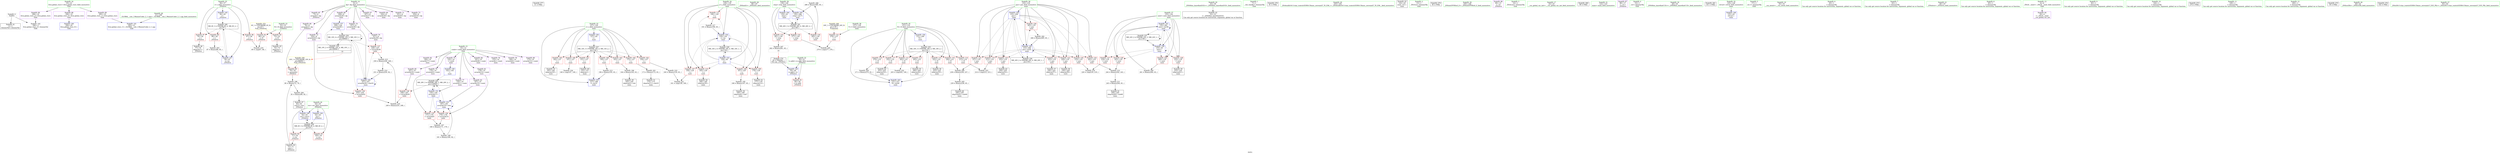 digraph "SVFG" {
	label="SVFG";

	Node0x55cf8a704110 [shape=record,color=grey,label="{NodeID: 0\nNullPtr}"];
	Node0x55cf8a704110 -> Node0x55cf8a721a20[style=solid];
	Node0x55cf8a704110 -> Node0x55cf8a728dc0[style=solid];
	Node0x55cf8a722100 [shape=record,color=red,label="{NodeID: 97\n76\<--56\n\<--i\n_Z5Solvei\n}"];
	Node0x55cf8a722100 -> Node0x55cf8a721e90[style=solid];
	Node0x55cf8a7178e0 [shape=record,color=green,label="{NodeID: 14\n8\<--9\ndp\<--dp_field_insensitive\nGlob }"];
	Node0x55cf8a7178e0 -> Node0x55cf8a723e20[style=solid];
	Node0x55cf8a7178e0 -> Node0x55cf8a723ef0[style=solid];
	Node0x55cf8a7178e0 -> Node0x55cf8a723fc0[style=solid];
	Node0x55cf8a7178e0 -> Node0x55cf8a724090[style=solid];
	Node0x55cf8a7178e0 -> Node0x55cf8a724160[style=solid];
	Node0x55cf8a7178e0 -> Node0x55cf8a724230[style=solid];
	Node0x55cf8a7178e0 -> Node0x55cf8a724300[style=solid];
	Node0x55cf8a7178e0 -> Node0x55cf8a7243d0[style=solid];
	Node0x55cf8a7178e0 -> Node0x55cf8a7244a0[style=solid];
	Node0x55cf8a7178e0 -> Node0x55cf8a724570[style=solid];
	Node0x55cf8a7498f0 [shape=record,color=black,label="{NodeID: 277\n31 = PHI()\n}"];
	Node0x55cf8a722c60 [shape=record,color=red,label="{NodeID: 111\n190\<--129\n\<--j\nmain\n}"];
	Node0x55cf8a722c60 -> Node0x55cf8a72ec60[style=solid];
	Node0x55cf8a720ed0 [shape=record,color=green,label="{NodeID: 28\n96\<--97\n_ZNSolsEi\<--_ZNSolsEi_field_insensitive\n}"];
	Node0x55cf8a72dee0 [shape=record,color=grey,label="{NodeID: 208\n286 = Binary(285, 65, )\n}"];
	Node0x55cf8a72dee0 -> Node0x55cf8a72a0a0[style=solid];
	Node0x55cf8a727f90 [shape=record,color=red,label="{NodeID: 125\n255\<--133\n\<--pos\nmain\n}"];
	Node0x55cf8a727f90 -> Node0x55cf8a723c80[style=solid];
	Node0x55cf8a721b20 [shape=record,color=black,label="{NodeID: 42\n32\<--33\n\<--_ZNSt8ios_base4InitD1Ev\nCan only get source location for instruction, argument, global var or function.}"];
	Node0x55cf8a72f3e0 [shape=record,color=grey,label="{NodeID: 222\n203 = cmp(202, 149, )\n}"];
	Node0x55cf8a728af0 [shape=record,color=red,label="{NodeID: 139\n248\<--247\n\<--arrayidx50\nmain\n}"];
	Node0x55cf8a728af0 -> Node0x55cf8a72eae0[style=solid];
	Node0x55cf8a7236d0 [shape=record,color=black,label="{NodeID: 56\n223\<--222\nidxprom35\<--\nmain\n}"];
	Node0x55cf8a73a2c0 [shape=record,color=black,label="{NodeID: 236\nMR_20V_2 = PHI(MR_20V_4, MR_20V_1, )\npts\{134 \}\n}"];
	Node0x55cf8a73a2c0 -> Node0x55cf8a729af0[style=dashed];
	Node0x55cf8a7296e0 [shape=record,color=blue,label="{NodeID: 153\n187\<--181\narrayidx19\<--rem\nmain\n}"];
	Node0x55cf8a7296e0 -> Node0x55cf8a7287b0[style=dashed];
	Node0x55cf8a7296e0 -> Node0x55cf8a728880[style=dashed];
	Node0x55cf8a7296e0 -> Node0x55cf8a7296e0[style=dashed];
	Node0x55cf8a7296e0 -> Node0x55cf8a737fc0[style=dashed];
	Node0x55cf8a724230 [shape=record,color=purple,label="{NodeID: 70\n227\<--8\narrayidx38\<--dp\nmain\n}"];
	Node0x55cf8a724230 -> Node0x55cf8a728950[style=solid];
	Node0x55cf8a724d90 [shape=record,color=purple,label="{NodeID: 84\n241\<--10\narrayidx46\<--comb\nmain\n}"];
	Node0x55cf8a703ec0 [shape=record,color=green,label="{NodeID: 1\n7\<--1\n__dso_handle\<--dummyObj\nGlob }"];
	Node0x55cf8a7221d0 [shape=record,color=red,label="{NodeID: 98\n86\<--56\n\<--i\n_Z5Solvei\n}"];
	Node0x55cf8a7221d0 -> Node0x55cf8a72d760[style=solid];
	Node0x55cf8a7179b0 [shape=record,color=green,label="{NodeID: 15\n10\<--12\ncomb\<--comb_field_insensitive\nGlob }"];
	Node0x55cf8a7179b0 -> Node0x55cf8a724640[style=solid];
	Node0x55cf8a7179b0 -> Node0x55cf8a724710[style=solid];
	Node0x55cf8a7179b0 -> Node0x55cf8a7247e0[style=solid];
	Node0x55cf8a7179b0 -> Node0x55cf8a7248b0[style=solid];
	Node0x55cf8a7179b0 -> Node0x55cf8a724980[style=solid];
	Node0x55cf8a7179b0 -> Node0x55cf8a724a50[style=solid];
	Node0x55cf8a7179b0 -> Node0x55cf8a724b20[style=solid];
	Node0x55cf8a7179b0 -> Node0x55cf8a724bf0[style=solid];
	Node0x55cf8a7179b0 -> Node0x55cf8a724cc0[style=solid];
	Node0x55cf8a7179b0 -> Node0x55cf8a724d90[style=solid];
	Node0x55cf8a7179b0 -> Node0x55cf8a724e60[style=solid];
	Node0x55cf8a7499f0 [shape=record,color=black,label="{NodeID: 278\n91 = PHI()\n}"];
	Node0x55cf8a725e60 [shape=record,color=grey,label="{NodeID: 195\n168 = Binary(167, 65, )\n}"];
	Node0x55cf8a725e60 -> Node0x55cf8a7231f0[style=solid];
	Node0x55cf8a722d30 [shape=record,color=red,label="{NodeID: 112\n202\<--131\n\<--N\nmain\n}"];
	Node0x55cf8a722d30 -> Node0x55cf8a72f3e0[style=solid];
	Node0x55cf8a720fa0 [shape=record,color=green,label="{NodeID: 29\n103\<--104\n_ZSt4endlIcSt11char_traitsIcEERSt13basic_ostreamIT_T0_ES6_\<--_ZSt4endlIcSt11char_traitsIcEERSt13basic_ostreamIT_T0_ES6__field_insensitive\n}"];
	Node0x55cf8a72e060 [shape=record,color=grey,label="{NodeID: 209\n261 = Binary(260, 65, )\n}"];
	Node0x55cf8a72e060 -> Node0x55cf8a729d60[style=solid];
	Node0x55cf8a728060 [shape=record,color=red,label="{NodeID: 126\n265\<--133\n\<--pos\nmain\n}"];
	Node0x55cf8a728060 -> Node0x55cf8a72d5e0[style=solid];
	Node0x55cf8a721c20 [shape=record,color=black,label="{NodeID: 43\n124\<--63\nmain_ret\<--\nmain\n}"];
	Node0x55cf8a72f560 [shape=record,color=grey,label="{NodeID: 223\n214 = cmp(212, 213, )\n}"];
	Node0x55cf8a728bc0 [shape=record,color=blue,label="{NodeID: 140\n294\<--20\nllvm.global_ctors_0\<--\nGlob }"];
	Node0x55cf8a7237a0 [shape=record,color=black,label="{NodeID: 57\n226\<--225\nidxprom37\<--\nmain\n}"];
	Node0x55cf8a73a7c0 [shape=record,color=black,label="{NodeID: 237\nMR_22V_2 = PHI(MR_22V_3, MR_22V_1, )\npts\{136 \}\n}"];
	Node0x55cf8a73a7c0 -> Node0x55cf8a729bc0[style=dashed];
	Node0x55cf8a73a7c0 -> Node0x55cf8a73a7c0[style=dashed];
	Node0x55cf8a7297b0 [shape=record,color=blue,label="{NodeID: 154\n129\<--191\nj\<--inc\nmain\n}"];
	Node0x55cf8a7297b0 -> Node0x55cf8a722920[style=dashed];
	Node0x55cf8a7297b0 -> Node0x55cf8a7229f0[style=dashed];
	Node0x55cf8a7297b0 -> Node0x55cf8a722ac0[style=dashed];
	Node0x55cf8a7297b0 -> Node0x55cf8a722b90[style=dashed];
	Node0x55cf8a7297b0 -> Node0x55cf8a722c60[style=dashed];
	Node0x55cf8a7297b0 -> Node0x55cf8a7297b0[style=dashed];
	Node0x55cf8a7297b0 -> Node0x55cf8a737ac0[style=dashed];
	Node0x55cf8a724300 [shape=record,color=purple,label="{NodeID: 71\n231\<--8\narrayidx40\<--dp\nmain\n}"];
	Node0x55cf8a724e60 [shape=record,color=purple,label="{NodeID: 85\n247\<--10\narrayidx50\<--comb\nmain\n}"];
	Node0x55cf8a724e60 -> Node0x55cf8a728af0[style=solid];
	Node0x55cf8a717280 [shape=record,color=green,label="{NodeID: 2\n13\<--1\n_ZSt3cin\<--dummyObj\nGlob }"];
	Node0x55cf8a7222a0 [shape=record,color=red,label="{NodeID: 99\n79\<--78\n\<--arrayidx2\n_Z5Solvei\n}"];
	Node0x55cf8a7222a0 -> Node0x55cf8a7262e0[style=solid];
	Node0x55cf8a717a80 [shape=record,color=green,label="{NodeID: 16\n19\<--23\nllvm.global_ctors\<--llvm.global_ctors_field_insensitive\nGlob }"];
	Node0x55cf8a717a80 -> Node0x55cf8a7250d0[style=solid];
	Node0x55cf8a717a80 -> Node0x55cf8a7251d0[style=solid];
	Node0x55cf8a717a80 -> Node0x55cf8a7252d0[style=solid];
	Node0x55cf8a749b50 [shape=record,color=black,label="{NodeID: 279\n95 = PHI()\n}"];
	Node0x55cf8a725fe0 [shape=record,color=grey,label="{NodeID: 196\n164 = Binary(163, 65, )\n}"];
	Node0x55cf8a725fe0 -> Node0x55cf8a723120[style=solid];
	Node0x55cf8a722e00 [shape=record,color=red,label="{NodeID: 113\n205\<--131\n\<--N\nmain\n}"];
	Node0x55cf8a722e00 -> Node0x55cf8a723600[style=solid];
	Node0x55cf8a7210a0 [shape=record,color=green,label="{NodeID: 30\n105\<--106\n_ZNSolsEPFRSoS_E\<--_ZNSolsEPFRSoS_E_field_insensitive\n}"];
	Node0x55cf8a72e1e0 [shape=record,color=grey,label="{NodeID: 210\n160 = Binary(159, 65, )\n}"];
	Node0x55cf8a72e1e0 -> Node0x55cf8a72f260[style=solid];
	Node0x55cf8a728130 [shape=record,color=red,label="{NodeID: 127\n218\<--135\n\<--next\nmain\n}"];
	Node0x55cf8a728130 -> Node0x55cf8a72ede0[style=solid];
	Node0x55cf8a721cf0 [shape=record,color=black,label="{NodeID: 44\n72\<--71\nconv\<--\n_Z5Solvei\n}"];
	Node0x55cf8a721cf0 -> Node0x55cf8a7262e0[style=solid];
	Node0x55cf8a72f6e0 [shape=record,color=grey,label="{NodeID: 224\n148 = cmp(147, 149, )\n}"];
	Node0x55cf8a728cc0 [shape=record,color=blue,label="{NodeID: 141\n295\<--21\nllvm.global_ctors_1\<--_GLOBAL__sub_I_MiminoCoder_2_1.cpp\nGlob }"];
	Node0x55cf8a723870 [shape=record,color=black,label="{NodeID: 58\n230\<--229\nidxprom39\<--\nmain\n}"];
	Node0x55cf8a73acc0 [shape=record,color=black,label="{NodeID: 238\nMR_10V_2 = PHI(MR_10V_4, MR_10V_1, )\npts\{90000 \}\n|{|<s1>10}}"];
	Node0x55cf8a73acc0 -> Node0x55cf8a729a20[style=dashed];
	Node0x55cf8a73acc0:s1 -> Node0x55cf8a73df80[style=dashed,color=red];
	Node0x55cf8a729880 [shape=record,color=blue,label="{NodeID: 155\n127\<--196\ni\<--inc21\nmain\n}"];
	Node0x55cf8a729880 -> Node0x55cf8a7375c0[style=dashed];
	Node0x55cf8a7243d0 [shape=record,color=purple,label="{NodeID: 72\n234\<--8\narrayidx42\<--dp\nmain\n}"];
	Node0x55cf8a7243d0 -> Node0x55cf8a728a20[style=solid];
	Node0x55cf8a724f30 [shape=record,color=purple,label="{NodeID: 86\n90\<--15\n\<--.str\n_Z5Solvei\n}"];
	Node0x55cf8a704030 [shape=record,color=green,label="{NodeID: 3\n14\<--1\n_ZSt4cout\<--dummyObj\nGlob }"];
	Node0x55cf8a722370 [shape=record,color=red,label="{NodeID: 100\n147\<--127\n\<--i\nmain\n}"];
	Node0x55cf8a722370 -> Node0x55cf8a72f6e0[style=solid];
	Node0x55cf8a717b50 [shape=record,color=green,label="{NodeID: 17\n24\<--25\n__cxx_global_var_init\<--__cxx_global_var_init_field_insensitive\n}"];
	Node0x55cf8a749c50 [shape=record,color=black,label="{NodeID: 280\n99 = PHI()\n}"];
	Node0x55cf8a726160 [shape=record,color=grey,label="{NodeID: 197\n180 = Binary(171, 179, )\n}"];
	Node0x55cf8a726160 -> Node0x55cf8a726460[style=solid];
	Node0x55cf8a722ed0 [shape=record,color=red,label="{NodeID: 114\n213\<--131\n\<--N\nmain\n}"];
	Node0x55cf8a722ed0 -> Node0x55cf8a72f560[style=solid];
	Node0x55cf8a7211a0 [shape=record,color=green,label="{NodeID: 31\n122\<--123\nmain\<--main_field_insensitive\n}"];
	Node0x55cf8a72e360 [shape=record,color=grey,label="{NodeID: 211\n245 = Binary(244, 65, )\n}"];
	Node0x55cf8a72e360 -> Node0x55cf8a723ae0[style=solid];
	Node0x55cf8a728200 [shape=record,color=red,label="{NodeID: 128\n232\<--135\n\<--next\nmain\n}"];
	Node0x55cf8a728200 -> Node0x55cf8a723940[style=solid];
	Node0x55cf8a721dc0 [shape=record,color=black,label="{NodeID: 45\n74\<--73\nidxprom\<--\n_Z5Solvei\n}"];
	Node0x55cf8a728dc0 [shape=record,color=blue, style = dotted,label="{NodeID: 142\n296\<--3\nllvm.global_ctors_2\<--dummyVal\nGlob }"];
	Node0x55cf8a723940 [shape=record,color=black,label="{NodeID: 59\n233\<--232\nidxprom41\<--\nmain\n}"];
	Node0x55cf8a73b1c0 [shape=record,color=black,label="{NodeID: 239\nMR_6V_3 = PHI(MR_6V_4, MR_6V_2, )\npts\{55 \}\n}"];
	Node0x55cf8a73b1c0 -> Node0x55cf8a725640[style=dashed];
	Node0x55cf8a73b1c0 -> Node0x55cf8a725710[style=dashed];
	Node0x55cf8a73b1c0 -> Node0x55cf8a729130[style=dashed];
	Node0x55cf8a729950 [shape=record,color=blue,label="{NodeID: 156\n131\<--200\nN\<--\nmain\n}"];
	Node0x55cf8a729950 -> Node0x55cf8a739dc0[style=dashed];
	Node0x55cf8a7244a0 [shape=record,color=purple,label="{NodeID: 73\n254\<--8\narrayidx54\<--dp\nmain\n}"];
	Node0x55cf8a73dce0 [shape=record,color=yellow,style=double,label="{NodeID: 253\n4V_1 = ENCHI(MR_4V_0)\npts\{53 \}\nFun[_Z5Solvei]}"];
	Node0x55cf8a73dce0 -> Node0x55cf8a7254a0[style=dashed];
	Node0x55cf8a73dce0 -> Node0x55cf8a725570[style=dashed];
	Node0x55cf8a725000 [shape=record,color=purple,label="{NodeID: 87\n98\<--17\n\<--.str.1\n_Z5Solvei\n}"];
	Node0x55cf8a718510 [shape=record,color=green,label="{NodeID: 4\n15\<--1\n.str\<--dummyObj\nGlob }"];
	Node0x55cf8a722440 [shape=record,color=red,label="{NodeID: 101\n151\<--127\n\<--i\nmain\n}"];
	Node0x55cf8a722440 -> Node0x55cf8a723050[style=solid];
	Node0x55cf8a7206f0 [shape=record,color=green,label="{NodeID: 18\n28\<--29\n_ZNSt8ios_base4InitC1Ev\<--_ZNSt8ios_base4InitC1Ev_field_insensitive\n}"];
	Node0x55cf8a749d50 [shape=record,color=black,label="{NodeID: 281\n101 = PHI()\n}"];
	Node0x55cf8a7262e0 [shape=record,color=grey,label="{NodeID: 198\n80 = Binary(72, 79, )\n}"];
	Node0x55cf8a7262e0 -> Node0x55cf8a7265e0[style=solid];
	Node0x55cf8a722fa0 [shape=record,color=red,label="{NodeID: 115\n222\<--131\n\<--N\nmain\n}"];
	Node0x55cf8a722fa0 -> Node0x55cf8a7236d0[style=solid];
	Node0x55cf8a7212a0 [shape=record,color=green,label="{NodeID: 32\n125\<--126\nretval\<--retval_field_insensitive\nmain\n}"];
	Node0x55cf8a7212a0 -> Node0x55cf8a7292d0[style=solid];
	Node0x55cf8a72e4e0 [shape=record,color=grey,label="{NodeID: 212\n244 = Binary(242, 243, )\n}"];
	Node0x55cf8a72e4e0 -> Node0x55cf8a72e360[style=solid];
	Node0x55cf8a7282d0 [shape=record,color=red,label="{NodeID: 129\n243\<--135\n\<--next\nmain\n}"];
	Node0x55cf8a7282d0 -> Node0x55cf8a72e4e0[style=solid];
	Node0x55cf8a721e90 [shape=record,color=black,label="{NodeID: 46\n77\<--76\nidxprom1\<--\n_Z5Solvei\n}"];
	Node0x55cf8a728ec0 [shape=record,color=blue,label="{NodeID: 143\n50\<--49\ntc.addr\<--tc\n_Z5Solvei\n}"];
	Node0x55cf8a728ec0 -> Node0x55cf8a7253d0[style=dashed];
	Node0x55cf8a723a10 [shape=record,color=black,label="{NodeID: 60\n240\<--239\nidxprom45\<--sub44\nmain\n}"];
	Node0x55cf8a73b6c0 [shape=record,color=black,label="{NodeID: 240\nMR_8V_3 = PHI(MR_8V_4, MR_8V_2, )\npts\{57 \}\n}"];
	Node0x55cf8a73b6c0 -> Node0x55cf8a722030[style=dashed];
	Node0x55cf8a73b6c0 -> Node0x55cf8a722100[style=dashed];
	Node0x55cf8a73b6c0 -> Node0x55cf8a7221d0[style=dashed];
	Node0x55cf8a73b6c0 -> Node0x55cf8a729200[style=dashed];
	Node0x55cf8a729a20 [shape=record,color=blue,label="{NodeID: 157\n208\<--144\narrayidx28\<--\nmain\n}"];
	Node0x55cf8a729a20 -> Node0x55cf8a7398c0[style=dashed];
	Node0x55cf8a724570 [shape=record,color=purple,label="{NodeID: 74\n257\<--8\narrayidx56\<--dp\nmain\n}"];
	Node0x55cf8a724570 -> Node0x55cf8a729c90[style=solid];
	Node0x55cf8a7250d0 [shape=record,color=purple,label="{NodeID: 88\n294\<--19\nllvm.global_ctors_0\<--llvm.global_ctors\nGlob }"];
	Node0x55cf8a7250d0 -> Node0x55cf8a728bc0[style=solid];
	Node0x55cf8a704200 [shape=record,color=green,label="{NodeID: 5\n17\<--1\n.str.1\<--dummyObj\nGlob }"];
	Node0x55cf8a722510 [shape=record,color=red,label="{NodeID: 102\n159\<--127\n\<--i\nmain\n}"];
	Node0x55cf8a722510 -> Node0x55cf8a72e1e0[style=solid];
	Node0x55cf8a720780 [shape=record,color=green,label="{NodeID: 19\n34\<--35\n__cxa_atexit\<--__cxa_atexit_field_insensitive\n}"];
	Node0x55cf8a726460 [shape=record,color=grey,label="{NodeID: 199\n181 = Binary(180, 82, )\n}"];
	Node0x55cf8a726460 -> Node0x55cf8a7296e0[style=solid];
	Node0x55cf8a727840 [shape=record,color=red,label="{NodeID: 116\n236\<--131\n\<--N\nmain\n}"];
	Node0x55cf8a727840 -> Node0x55cf8a72dbe0[style=solid];
	Node0x55cf8a721370 [shape=record,color=green,label="{NodeID: 33\n127\<--128\ni\<--i_field_insensitive\nmain\n}"];
	Node0x55cf8a721370 -> Node0x55cf8a722370[style=solid];
	Node0x55cf8a721370 -> Node0x55cf8a722440[style=solid];
	Node0x55cf8a721370 -> Node0x55cf8a722510[style=solid];
	Node0x55cf8a721370 -> Node0x55cf8a7225e0[style=solid];
	Node0x55cf8a721370 -> Node0x55cf8a7226b0[style=solid];
	Node0x55cf8a721370 -> Node0x55cf8a722780[style=solid];
	Node0x55cf8a721370 -> Node0x55cf8a722850[style=solid];
	Node0x55cf8a721370 -> Node0x55cf8a729470[style=solid];
	Node0x55cf8a721370 -> Node0x55cf8a729880[style=solid];
	Node0x55cf8a72e660 [shape=record,color=grey,label="{NodeID: 213\n196 = Binary(195, 65, )\n}"];
	Node0x55cf8a72e660 -> Node0x55cf8a729880[style=solid];
	Node0x55cf8a7283a0 [shape=record,color=red,label="{NodeID: 130\n260\<--135\n\<--next\nmain\n}"];
	Node0x55cf8a7283a0 -> Node0x55cf8a72e060[style=solid];
	Node0x55cf8a721f60 [shape=record,color=black,label="{NodeID: 47\n83\<--81\nconv3\<--rem\n_Z5Solvei\n}"];
	Node0x55cf8a721f60 -> Node0x55cf8a729130[style=solid];
	Node0x55cf8a7375c0 [shape=record,color=black,label="{NodeID: 227\nMR_14V_3 = PHI(MR_14V_4, MR_14V_2, )\npts\{128 \}\n}"];
	Node0x55cf8a7375c0 -> Node0x55cf8a722370[style=dashed];
	Node0x55cf8a7375c0 -> Node0x55cf8a722440[style=dashed];
	Node0x55cf8a7375c0 -> Node0x55cf8a722510[style=dashed];
	Node0x55cf8a7375c0 -> Node0x55cf8a7225e0[style=dashed];
	Node0x55cf8a7375c0 -> Node0x55cf8a7226b0[style=dashed];
	Node0x55cf8a7375c0 -> Node0x55cf8a722780[style=dashed];
	Node0x55cf8a7375c0 -> Node0x55cf8a722850[style=dashed];
	Node0x55cf8a7375c0 -> Node0x55cf8a729880[style=dashed];
	Node0x55cf8a728f90 [shape=record,color=blue,label="{NodeID: 144\n54\<--63\nres\<--\n_Z5Solvei\n}"];
	Node0x55cf8a728f90 -> Node0x55cf8a73b1c0[style=dashed];
	Node0x55cf8a723ae0 [shape=record,color=black,label="{NodeID: 61\n246\<--245\nidxprom49\<--sub48\nmain\n}"];
	Node0x55cf8a73bbc0 [shape=record,color=black,label="{NodeID: 241\nMR_26V_3 = PHI(MR_26V_4, MR_26V_2, )\npts\{140 \}\n}"];
	Node0x55cf8a73bbc0 -> Node0x55cf8a728540[style=dashed];
	Node0x55cf8a73bbc0 -> Node0x55cf8a728610[style=dashed];
	Node0x55cf8a73bbc0 -> Node0x55cf8a7286e0[style=dashed];
	Node0x55cf8a73bbc0 -> Node0x55cf8a72a0a0[style=dashed];
	Node0x55cf8a729af0 [shape=record,color=blue,label="{NodeID: 158\n133\<--200\npos\<--\nmain\n}"];
	Node0x55cf8a729af0 -> Node0x55cf8a727ab0[style=dashed];
	Node0x55cf8a729af0 -> Node0x55cf8a727b80[style=dashed];
	Node0x55cf8a729af0 -> Node0x55cf8a727c50[style=dashed];
	Node0x55cf8a729af0 -> Node0x55cf8a727d20[style=dashed];
	Node0x55cf8a729af0 -> Node0x55cf8a727df0[style=dashed];
	Node0x55cf8a729af0 -> Node0x55cf8a727ec0[style=dashed];
	Node0x55cf8a729af0 -> Node0x55cf8a727f90[style=dashed];
	Node0x55cf8a729af0 -> Node0x55cf8a728060[style=dashed];
	Node0x55cf8a729af0 -> Node0x55cf8a729e30[style=dashed];
	Node0x55cf8a729af0 -> Node0x55cf8a73a2c0[style=dashed];
	Node0x55cf8a724640 [shape=record,color=purple,label="{NodeID: 75\n142\<--10\n\<--comb\nmain\n}"];
	Node0x55cf8a724640 -> Node0x55cf8a7293a0[style=solid];
	Node0x55cf8a7251d0 [shape=record,color=purple,label="{NodeID: 89\n295\<--19\nllvm.global_ctors_1\<--llvm.global_ctors\nGlob }"];
	Node0x55cf8a7251d0 -> Node0x55cf8a728cc0[style=solid];
	Node0x55cf8a704290 [shape=record,color=green,label="{NodeID: 6\n20\<--1\n\<--dummyObj\nCan only get source location for instruction, argument, global var or function.}"];
	Node0x55cf8a7225e0 [shape=record,color=red,label="{NodeID: 103\n163\<--127\n\<--i\nmain\n}"];
	Node0x55cf8a7225e0 -> Node0x55cf8a725fe0[style=solid];
	Node0x55cf8a720850 [shape=record,color=green,label="{NodeID: 20\n33\<--39\n_ZNSt8ios_base4InitD1Ev\<--_ZNSt8ios_base4InitD1Ev_field_insensitive\n}"];
	Node0x55cf8a720850 -> Node0x55cf8a721b20[style=solid];
	Node0x55cf8a7265e0 [shape=record,color=grey,label="{NodeID: 200\n81 = Binary(80, 82, )\n}"];
	Node0x55cf8a7265e0 -> Node0x55cf8a721f60[style=solid];
	Node0x55cf8a727910 [shape=record,color=red,label="{NodeID: 117\n252\<--131\n\<--N\nmain\n}"];
	Node0x55cf8a727910 -> Node0x55cf8a723bb0[style=solid];
	Node0x55cf8a721440 [shape=record,color=green,label="{NodeID: 34\n129\<--130\nj\<--j_field_insensitive\nmain\n}"];
	Node0x55cf8a721440 -> Node0x55cf8a722920[style=solid];
	Node0x55cf8a721440 -> Node0x55cf8a7229f0[style=solid];
	Node0x55cf8a721440 -> Node0x55cf8a722ac0[style=solid];
	Node0x55cf8a721440 -> Node0x55cf8a722b90[style=solid];
	Node0x55cf8a721440 -> Node0x55cf8a722c60[style=solid];
	Node0x55cf8a721440 -> Node0x55cf8a729610[style=solid];
	Node0x55cf8a721440 -> Node0x55cf8a7297b0[style=solid];
	Node0x55cf8a72e7e0 [shape=record,color=grey,label="{NodeID: 214\n251 = Binary(250, 82, )\n}"];
	Node0x55cf8a72e7e0 -> Node0x55cf8a729c90[style=solid];
	Node0x55cf8a728470 [shape=record,color=red,label="{NodeID: 131\n278\<--137\n\<--T\nmain\n}"];
	Node0x55cf8a728470 -> Node0x55cf8a72f0e0[style=solid];
	Node0x55cf8a723050 [shape=record,color=black,label="{NodeID: 48\n152\<--151\nidxprom\<--\nmain\n}"];
	Node0x55cf8a737ac0 [shape=record,color=black,label="{NodeID: 228\nMR_16V_2 = PHI(MR_16V_4, MR_16V_1, )\npts\{130 \}\n}"];
	Node0x55cf8a737ac0 -> Node0x55cf8a729610[style=dashed];
	Node0x55cf8a729060 [shape=record,color=blue,label="{NodeID: 145\n56\<--65\ni\<--\n_Z5Solvei\n}"];
	Node0x55cf8a729060 -> Node0x55cf8a73b6c0[style=dashed];
	Node0x55cf8a723bb0 [shape=record,color=black,label="{NodeID: 62\n253\<--252\nidxprom53\<--\nmain\n}"];
	Node0x55cf8a729bc0 [shape=record,color=blue,label="{NodeID: 159\n135\<--65\nnext\<--\nmain\n}"];
	Node0x55cf8a729bc0 -> Node0x55cf8a728130[style=dashed];
	Node0x55cf8a729bc0 -> Node0x55cf8a728200[style=dashed];
	Node0x55cf8a729bc0 -> Node0x55cf8a7282d0[style=dashed];
	Node0x55cf8a729bc0 -> Node0x55cf8a7283a0[style=dashed];
	Node0x55cf8a729bc0 -> Node0x55cf8a729bc0[style=dashed];
	Node0x55cf8a729bc0 -> Node0x55cf8a729d60[style=dashed];
	Node0x55cf8a729bc0 -> Node0x55cf8a73a7c0[style=dashed];
	Node0x55cf8a724710 [shape=record,color=purple,label="{NodeID: 76\n153\<--10\narrayidx\<--comb\nmain\n}"];
	Node0x55cf8a73df80 [shape=record,color=yellow,style=double,label="{NodeID: 256\n10V_1 = ENCHI(MR_10V_0)\npts\{90000 \}\nFun[_Z5Solvei]}"];
	Node0x55cf8a73df80 -> Node0x55cf8a7222a0[style=dashed];
	Node0x55cf8a7252d0 [shape=record,color=purple,label="{NodeID: 90\n296\<--19\nllvm.global_ctors_2\<--llvm.global_ctors\nGlob }"];
	Node0x55cf8a7252d0 -> Node0x55cf8a728dc0[style=solid];
	Node0x55cf8a718310 [shape=record,color=green,label="{NodeID: 7\n63\<--1\n\<--dummyObj\nCan only get source location for instruction, argument, global var or function.}"];
	Node0x55cf8a7226b0 [shape=record,color=red,label="{NodeID: 104\n172\<--127\n\<--i\nmain\n}"];
	Node0x55cf8a7226b0 -> Node0x55cf8a72d4e0[style=solid];
	Node0x55cf8a720920 [shape=record,color=green,label="{NodeID: 21\n46\<--47\n_Z5Solvei\<--_Z5Solvei_field_insensitive\n}"];
	Node0x55cf8a72d4e0 [shape=record,color=grey,label="{NodeID: 201\n173 = Binary(172, 65, )\n}"];
	Node0x55cf8a72d4e0 -> Node0x55cf8a7232c0[style=solid];
	Node0x55cf8a7279e0 [shape=record,color=red,label="{NodeID: 118\n270\<--131\n\<--N\nmain\n}"];
	Node0x55cf8a7279e0 -> Node0x55cf8a72d8e0[style=solid];
	Node0x55cf8a721510 [shape=record,color=green,label="{NodeID: 35\n131\<--132\nN\<--N_field_insensitive\nmain\n}"];
	Node0x55cf8a721510 -> Node0x55cf8a722d30[style=solid];
	Node0x55cf8a721510 -> Node0x55cf8a722e00[style=solid];
	Node0x55cf8a721510 -> Node0x55cf8a722ed0[style=solid];
	Node0x55cf8a721510 -> Node0x55cf8a722fa0[style=solid];
	Node0x55cf8a721510 -> Node0x55cf8a727840[style=solid];
	Node0x55cf8a721510 -> Node0x55cf8a727910[style=solid];
	Node0x55cf8a721510 -> Node0x55cf8a7279e0[style=solid];
	Node0x55cf8a721510 -> Node0x55cf8a729950[style=solid];
	Node0x55cf8a721510 -> Node0x55cf8a729f00[style=solid];
	Node0x55cf8a72e960 [shape=record,color=grey,label="{NodeID: 215\n250 = Binary(228, 249, )\n}"];
	Node0x55cf8a72e960 -> Node0x55cf8a72e7e0[style=solid];
	Node0x55cf8a728540 [shape=record,color=red,label="{NodeID: 132\n277\<--139\n\<--step\nmain\n}"];
	Node0x55cf8a728540 -> Node0x55cf8a72f0e0[style=solid];
	Node0x55cf8a723120 [shape=record,color=black,label="{NodeID: 49\n165\<--164\nidxprom5\<--sub\nmain\n}"];
	Node0x55cf8a737fc0 [shape=record,color=black,label="{NodeID: 229\nMR_29V_3 = PHI(MR_29V_5, MR_29V_2, )\npts\{120000 \}\n}"];
	Node0x55cf8a737fc0 -> Node0x55cf8a728af0[style=dashed];
	Node0x55cf8a737fc0 -> Node0x55cf8a729540[style=dashed];
	Node0x55cf8a729130 [shape=record,color=blue,label="{NodeID: 146\n54\<--83\nres\<--conv3\n_Z5Solvei\n}"];
	Node0x55cf8a729130 -> Node0x55cf8a73b1c0[style=dashed];
	Node0x55cf8a723c80 [shape=record,color=black,label="{NodeID: 63\n256\<--255\nidxprom55\<--\nmain\n}"];
	Node0x55cf8a729c90 [shape=record,color=blue,label="{NodeID: 160\n257\<--251\narrayidx56\<--rem52\nmain\n}"];
	Node0x55cf8a729c90 -> Node0x55cf8a728950[style=dashed];
	Node0x55cf8a729c90 -> Node0x55cf8a728a20[style=dashed];
	Node0x55cf8a729c90 -> Node0x55cf8a729c90[style=dashed];
	Node0x55cf8a729c90 -> Node0x55cf8a7398c0[style=dashed];
	Node0x55cf8a7247e0 [shape=record,color=purple,label="{NodeID: 77\n154\<--10\narrayidx1\<--comb\nmain\n}"];
	Node0x55cf8a7247e0 -> Node0x55cf8a729540[style=solid];
	Node0x55cf8a7253d0 [shape=record,color=red,label="{NodeID: 91\n94\<--50\n\<--tc.addr\n_Z5Solvei\n}"];
	Node0x55cf8a7183a0 [shape=record,color=green,label="{NodeID: 8\n65\<--1\n\<--dummyObj\nCan only get source location for instruction, argument, global var or function.}"];
	Node0x55cf8a722780 [shape=record,color=red,label="{NodeID: 105\n182\<--127\n\<--i\nmain\n}"];
	Node0x55cf8a722780 -> Node0x55cf8a723460[style=solid];
	Node0x55cf8a7209f0 [shape=record,color=green,label="{NodeID: 22\n50\<--51\ntc.addr\<--tc.addr_field_insensitive\n_Z5Solvei\n}"];
	Node0x55cf8a7209f0 -> Node0x55cf8a7253d0[style=solid];
	Node0x55cf8a7209f0 -> Node0x55cf8a728ec0[style=solid];
	Node0x55cf8a72d5e0 [shape=record,color=grey,label="{NodeID: 202\n266 = Binary(265, 65, )\n}"];
	Node0x55cf8a72d5e0 -> Node0x55cf8a729e30[style=solid];
	Node0x55cf8a727ab0 [shape=record,color=red,label="{NodeID: 119\n212\<--133\n\<--pos\nmain\n}"];
	Node0x55cf8a727ab0 -> Node0x55cf8a72f560[style=solid];
	Node0x55cf8a7215e0 [shape=record,color=green,label="{NodeID: 36\n133\<--134\npos\<--pos_field_insensitive\nmain\n}"];
	Node0x55cf8a7215e0 -> Node0x55cf8a727ab0[style=solid];
	Node0x55cf8a7215e0 -> Node0x55cf8a727b80[style=solid];
	Node0x55cf8a7215e0 -> Node0x55cf8a727c50[style=solid];
	Node0x55cf8a7215e0 -> Node0x55cf8a727d20[style=solid];
	Node0x55cf8a7215e0 -> Node0x55cf8a727df0[style=solid];
	Node0x55cf8a7215e0 -> Node0x55cf8a727ec0[style=solid];
	Node0x55cf8a7215e0 -> Node0x55cf8a727f90[style=solid];
	Node0x55cf8a7215e0 -> Node0x55cf8a728060[style=solid];
	Node0x55cf8a7215e0 -> Node0x55cf8a729af0[style=solid];
	Node0x55cf8a7215e0 -> Node0x55cf8a729e30[style=solid];
	Node0x55cf8a72eae0 [shape=record,color=grey,label="{NodeID: 216\n249 = Binary(235, 248, )\n}"];
	Node0x55cf8a72eae0 -> Node0x55cf8a72e960[style=solid];
	Node0x55cf8a728610 [shape=record,color=red,label="{NodeID: 133\n281\<--139\n\<--step\nmain\n}"];
	Node0x55cf8a728610 -> Node0x55cf8a72dd60[style=solid];
	Node0x55cf8a7231f0 [shape=record,color=black,label="{NodeID: 50\n169\<--168\nidxprom8\<--sub7\nmain\n}"];
	Node0x55cf8a729200 [shape=record,color=blue,label="{NodeID: 147\n56\<--87\ni\<--inc\n_Z5Solvei\n}"];
	Node0x55cf8a729200 -> Node0x55cf8a73b6c0[style=dashed];
	Node0x55cf8a723d50 [shape=record,color=purple,label="{NodeID: 64\n30\<--4\n\<--_ZStL8__ioinit\n__cxx_global_var_init\n}"];
	Node0x55cf8a729d60 [shape=record,color=blue,label="{NodeID: 161\n135\<--261\nnext\<--inc58\nmain\n}"];
	Node0x55cf8a729d60 -> Node0x55cf8a728130[style=dashed];
	Node0x55cf8a729d60 -> Node0x55cf8a728200[style=dashed];
	Node0x55cf8a729d60 -> Node0x55cf8a7282d0[style=dashed];
	Node0x55cf8a729d60 -> Node0x55cf8a7283a0[style=dashed];
	Node0x55cf8a729d60 -> Node0x55cf8a729bc0[style=dashed];
	Node0x55cf8a729d60 -> Node0x55cf8a729d60[style=dashed];
	Node0x55cf8a729d60 -> Node0x55cf8a73a7c0[style=dashed];
	Node0x55cf8a7248b0 [shape=record,color=purple,label="{NodeID: 78\n166\<--10\narrayidx6\<--comb\nmain\n}"];
	Node0x55cf8a7254a0 [shape=record,color=red,label="{NodeID: 92\n68\<--52\n\<--N\n_Z5Solvei\n}"];
	Node0x55cf8a7254a0 -> Node0x55cf8a72ef60[style=solid];
	Node0x55cf8a718430 [shape=record,color=green,label="{NodeID: 9\n82\<--1\n\<--dummyObj\nCan only get source location for instruction, argument, global var or function.}"];
	Node0x55cf8a722850 [shape=record,color=red,label="{NodeID: 106\n195\<--127\n\<--i\nmain\n}"];
	Node0x55cf8a722850 -> Node0x55cf8a72e660[style=solid];
	Node0x55cf8a720ac0 [shape=record,color=green,label="{NodeID: 23\n52\<--53\nN\<--N_field_insensitive\n_Z5Solvei\n}"];
	Node0x55cf8a720ac0 -> Node0x55cf8a7254a0[style=solid];
	Node0x55cf8a720ac0 -> Node0x55cf8a725570[style=solid];
	Node0x55cf8a72d760 [shape=record,color=grey,label="{NodeID: 203\n87 = Binary(86, 65, )\n}"];
	Node0x55cf8a72d760 -> Node0x55cf8a729200[style=solid];
	Node0x55cf8a727b80 [shape=record,color=red,label="{NodeID: 120\n219\<--133\n\<--pos\nmain\n}"];
	Node0x55cf8a727b80 -> Node0x55cf8a72ede0[style=solid];
	Node0x55cf8a7216b0 [shape=record,color=green,label="{NodeID: 37\n135\<--136\nnext\<--next_field_insensitive\nmain\n}"];
	Node0x55cf8a7216b0 -> Node0x55cf8a728130[style=solid];
	Node0x55cf8a7216b0 -> Node0x55cf8a728200[style=solid];
	Node0x55cf8a7216b0 -> Node0x55cf8a7282d0[style=solid];
	Node0x55cf8a7216b0 -> Node0x55cf8a7283a0[style=solid];
	Node0x55cf8a7216b0 -> Node0x55cf8a729bc0[style=solid];
	Node0x55cf8a7216b0 -> Node0x55cf8a729d60[style=solid];
	Node0x55cf8a72ec60 [shape=record,color=grey,label="{NodeID: 217\n191 = Binary(190, 65, )\n}"];
	Node0x55cf8a72ec60 -> Node0x55cf8a7297b0[style=solid];
	Node0x55cf8a7286e0 [shape=record,color=red,label="{NodeID: 134\n285\<--139\n\<--step\nmain\n}"];
	Node0x55cf8a7286e0 -> Node0x55cf8a72dee0[style=solid];
	Node0x55cf8a7232c0 [shape=record,color=black,label="{NodeID: 51\n174\<--173\nidxprom11\<--sub10\nmain\n}"];
	Node0x55cf8a7292d0 [shape=record,color=blue,label="{NodeID: 148\n125\<--63\nretval\<--\nmain\n}"];
	Node0x55cf8a723e20 [shape=record,color=purple,label="{NodeID: 65\n75\<--8\narrayidx\<--dp\n_Z5Solvei\n}"];
	Node0x55cf8a729e30 [shape=record,color=blue,label="{NodeID: 162\n133\<--266\npos\<--inc61\nmain\n}"];
	Node0x55cf8a729e30 -> Node0x55cf8a727ab0[style=dashed];
	Node0x55cf8a729e30 -> Node0x55cf8a727b80[style=dashed];
	Node0x55cf8a729e30 -> Node0x55cf8a727c50[style=dashed];
	Node0x55cf8a729e30 -> Node0x55cf8a727d20[style=dashed];
	Node0x55cf8a729e30 -> Node0x55cf8a727df0[style=dashed];
	Node0x55cf8a729e30 -> Node0x55cf8a727ec0[style=dashed];
	Node0x55cf8a729e30 -> Node0x55cf8a727f90[style=dashed];
	Node0x55cf8a729e30 -> Node0x55cf8a728060[style=dashed];
	Node0x55cf8a729e30 -> Node0x55cf8a729e30[style=dashed];
	Node0x55cf8a729e30 -> Node0x55cf8a73a2c0[style=dashed];
	Node0x55cf8a724980 [shape=record,color=purple,label="{NodeID: 79\n170\<--10\narrayidx9\<--comb\nmain\n}"];
	Node0x55cf8a724980 -> Node0x55cf8a7287b0[style=solid];
	Node0x55cf8a725570 [shape=record,color=red,label="{NodeID: 93\n73\<--52\n\<--N\n_Z5Solvei\n}"];
	Node0x55cf8a725570 -> Node0x55cf8a721dc0[style=solid];
	Node0x55cf8a715f50 [shape=record,color=green,label="{NodeID: 10\n144\<--1\n\<--dummyObj\nCan only get source location for instruction, argument, global var or function.}"];
	Node0x55cf8a489e70 [shape=record,color=black,label="{NodeID: 273\n274 = PHI()\n}"];
	Node0x55cf8a722920 [shape=record,color=red,label="{NodeID: 107\n158\<--129\n\<--j\nmain\n}"];
	Node0x55cf8a722920 -> Node0x55cf8a72f260[style=solid];
	Node0x55cf8a720b90 [shape=record,color=green,label="{NodeID: 24\n54\<--55\nres\<--res_field_insensitive\n_Z5Solvei\n}"];
	Node0x55cf8a720b90 -> Node0x55cf8a725640[style=solid];
	Node0x55cf8a720b90 -> Node0x55cf8a725710[style=solid];
	Node0x55cf8a720b90 -> Node0x55cf8a728f90[style=solid];
	Node0x55cf8a720b90 -> Node0x55cf8a729130[style=solid];
	Node0x55cf8a72d8e0 [shape=record,color=grey,label="{NodeID: 204\n271 = Binary(270, 65, )\n}"];
	Node0x55cf8a72d8e0 -> Node0x55cf8a729f00[style=solid];
	Node0x55cf8a727c50 [shape=record,color=red,label="{NodeID: 121\n225\<--133\n\<--pos\nmain\n}"];
	Node0x55cf8a727c50 -> Node0x55cf8a7237a0[style=solid];
	Node0x55cf8a721780 [shape=record,color=green,label="{NodeID: 38\n137\<--138\nT\<--T_field_insensitive\nmain\n}"];
	Node0x55cf8a721780 -> Node0x55cf8a728470[style=solid];
	Node0x55cf8a72ede0 [shape=record,color=grey,label="{NodeID: 218\n220 = cmp(218, 219, )\n}"];
	Node0x55cf8a7287b0 [shape=record,color=red,label="{NodeID: 135\n171\<--170\n\<--arrayidx9\nmain\n}"];
	Node0x55cf8a7287b0 -> Node0x55cf8a726160[style=solid];
	Node0x55cf8a723390 [shape=record,color=black,label="{NodeID: 52\n177\<--176\nidxprom13\<--\nmain\n}"];
	Node0x55cf8a7293a0 [shape=record,color=blue,label="{NodeID: 149\n142\<--144\n\<--\nmain\n}"];
	Node0x55cf8a7293a0 -> Node0x55cf8a737fc0[style=dashed];
	Node0x55cf8a723ef0 [shape=record,color=purple,label="{NodeID: 66\n78\<--8\narrayidx2\<--dp\n_Z5Solvei\n}"];
	Node0x55cf8a723ef0 -> Node0x55cf8a7222a0[style=solid];
	Node0x55cf8a729f00 [shape=record,color=blue,label="{NodeID: 163\n131\<--271\nN\<--inc64\nmain\n}"];
	Node0x55cf8a729f00 -> Node0x55cf8a739dc0[style=dashed];
	Node0x55cf8a724a50 [shape=record,color=purple,label="{NodeID: 80\n175\<--10\narrayidx12\<--comb\nmain\n}"];
	Node0x55cf8a725640 [shape=record,color=red,label="{NodeID: 94\n71\<--54\n\<--res\n_Z5Solvei\n}"];
	Node0x55cf8a725640 -> Node0x55cf8a721cf0[style=solid];
	Node0x55cf8a716020 [shape=record,color=green,label="{NodeID: 11\n149\<--1\n\<--dummyObj\nCan only get source location for instruction, argument, global var or function.}"];
	Node0x55cf8a7487a0 [shape=record,color=black,label="{NodeID: 274\n49 = PHI(282, )\n0th arg _Z5Solvei }"];
	Node0x55cf8a7487a0 -> Node0x55cf8a728ec0[style=solid];
	Node0x55cf8a7229f0 [shape=record,color=red,label="{NodeID: 108\n167\<--129\n\<--j\nmain\n}"];
	Node0x55cf8a7229f0 -> Node0x55cf8a725e60[style=solid];
	Node0x55cf8a720c60 [shape=record,color=green,label="{NodeID: 25\n56\<--57\ni\<--i_field_insensitive\n_Z5Solvei\n}"];
	Node0x55cf8a720c60 -> Node0x55cf8a722030[style=solid];
	Node0x55cf8a720c60 -> Node0x55cf8a722100[style=solid];
	Node0x55cf8a720c60 -> Node0x55cf8a7221d0[style=solid];
	Node0x55cf8a720c60 -> Node0x55cf8a729060[style=solid];
	Node0x55cf8a720c60 -> Node0x55cf8a729200[style=solid];
	Node0x55cf8a72da60 [shape=record,color=grey,label="{NodeID: 205\n239 = Binary(238, 65, )\n}"];
	Node0x55cf8a72da60 -> Node0x55cf8a723a10[style=solid];
	Node0x55cf8a727d20 [shape=record,color=red,label="{NodeID: 122\n229\<--133\n\<--pos\nmain\n}"];
	Node0x55cf8a727d20 -> Node0x55cf8a723870[style=solid];
	Node0x55cf8a721850 [shape=record,color=green,label="{NodeID: 39\n139\<--140\nstep\<--step_field_insensitive\nmain\n}"];
	Node0x55cf8a721850 -> Node0x55cf8a728540[style=solid];
	Node0x55cf8a721850 -> Node0x55cf8a728610[style=solid];
	Node0x55cf8a721850 -> Node0x55cf8a7286e0[style=solid];
	Node0x55cf8a721850 -> Node0x55cf8a729fd0[style=solid];
	Node0x55cf8a721850 -> Node0x55cf8a72a0a0[style=solid];
	Node0x55cf8a72ef60 [shape=record,color=grey,label="{NodeID: 219\n69 = cmp(67, 68, )\n}"];
	Node0x55cf8a728880 [shape=record,color=red,label="{NodeID: 136\n179\<--178\n\<--arrayidx14\nmain\n}"];
	Node0x55cf8a728880 -> Node0x55cf8a726160[style=solid];
	Node0x55cf8a723460 [shape=record,color=black,label="{NodeID: 53\n183\<--182\nidxprom16\<--\nmain\n}"];
	Node0x55cf8a729470 [shape=record,color=blue,label="{NodeID: 150\n127\<--65\ni\<--\nmain\n}"];
	Node0x55cf8a729470 -> Node0x55cf8a7375c0[style=dashed];
	Node0x55cf8a723fc0 [shape=record,color=purple,label="{NodeID: 67\n207\<--8\narrayidx27\<--dp\nmain\n}"];
	Node0x55cf8a729fd0 [shape=record,color=blue,label="{NodeID: 164\n139\<--63\nstep\<--\nmain\n}"];
	Node0x55cf8a729fd0 -> Node0x55cf8a73bbc0[style=dashed];
	Node0x55cf8a724b20 [shape=record,color=purple,label="{NodeID: 81\n178\<--10\narrayidx14\<--comb\nmain\n}"];
	Node0x55cf8a724b20 -> Node0x55cf8a728880[style=solid];
	Node0x55cf8a725710 [shape=record,color=red,label="{NodeID: 95\n100\<--54\n\<--res\n_Z5Solvei\n}"];
	Node0x55cf8a7160f0 [shape=record,color=green,label="{NodeID: 12\n200\<--1\n\<--dummyObj\nCan only get source location for instruction, argument, global var or function.}"];
	Node0x55cf8a7496f0 [shape=record,color=black,label="{NodeID: 275\n59 = PHI()\n}"];
	Node0x55cf8a722ac0 [shape=record,color=red,label="{NodeID: 109\n176\<--129\n\<--j\nmain\n}"];
	Node0x55cf8a722ac0 -> Node0x55cf8a723390[style=solid];
	Node0x55cf8a720d30 [shape=record,color=green,label="{NodeID: 26\n60\<--61\n_ZNSirsERi\<--_ZNSirsERi_field_insensitive\n}"];
	Node0x55cf8a72dbe0 [shape=record,color=grey,label="{NodeID: 206\n238 = Binary(236, 237, )\n}"];
	Node0x55cf8a72dbe0 -> Node0x55cf8a72da60[style=solid];
	Node0x55cf8a727df0 [shape=record,color=red,label="{NodeID: 123\n237\<--133\n\<--pos\nmain\n}"];
	Node0x55cf8a727df0 -> Node0x55cf8a72dbe0[style=solid];
	Node0x55cf8a721920 [shape=record,color=green,label="{NodeID: 40\n21\<--290\n_GLOBAL__sub_I_MiminoCoder_2_1.cpp\<--_GLOBAL__sub_I_MiminoCoder_2_1.cpp_field_insensitive\n}"];
	Node0x55cf8a721920 -> Node0x55cf8a728cc0[style=solid];
	Node0x55cf8a72f0e0 [shape=record,color=grey,label="{NodeID: 220\n279 = cmp(277, 278, )\n}"];
	Node0x55cf8a728950 [shape=record,color=red,label="{NodeID: 137\n228\<--227\n\<--arrayidx38\nmain\n}"];
	Node0x55cf8a728950 -> Node0x55cf8a72e960[style=solid];
	Node0x55cf8a723530 [shape=record,color=black,label="{NodeID: 54\n186\<--185\nidxprom18\<--\nmain\n}"];
	Node0x55cf8a7398c0 [shape=record,color=black,label="{NodeID: 234\nMR_10V_4 = PHI(MR_10V_5, MR_10V_3, )\npts\{90000 \}\n}"];
	Node0x55cf8a7398c0 -> Node0x55cf8a728950[style=dashed];
	Node0x55cf8a7398c0 -> Node0x55cf8a728a20[style=dashed];
	Node0x55cf8a7398c0 -> Node0x55cf8a729c90[style=dashed];
	Node0x55cf8a7398c0 -> Node0x55cf8a7398c0[style=dashed];
	Node0x55cf8a7398c0 -> Node0x55cf8a73acc0[style=dashed];
	Node0x55cf8a729540 [shape=record,color=blue,label="{NodeID: 151\n154\<--144\narrayidx1\<--\nmain\n}"];
	Node0x55cf8a729540 -> Node0x55cf8a7287b0[style=dashed];
	Node0x55cf8a729540 -> Node0x55cf8a728880[style=dashed];
	Node0x55cf8a729540 -> Node0x55cf8a7296e0[style=dashed];
	Node0x55cf8a729540 -> Node0x55cf8a737fc0[style=dashed];
	Node0x55cf8a724090 [shape=record,color=purple,label="{NodeID: 68\n208\<--8\narrayidx28\<--dp\nmain\n}"];
	Node0x55cf8a724090 -> Node0x55cf8a729a20[style=solid];
	Node0x55cf8a73d040 [shape=record,color=yellow,style=double,label="{NodeID: 248\n24V_1 = ENCHI(MR_24V_0)\npts\{138 \}\nFun[main]}"];
	Node0x55cf8a73d040 -> Node0x55cf8a728470[style=dashed];
	Node0x55cf8a72a0a0 [shape=record,color=blue,label="{NodeID: 165\n139\<--286\nstep\<--inc71\nmain\n}"];
	Node0x55cf8a72a0a0 -> Node0x55cf8a73bbc0[style=dashed];
	Node0x55cf8a724bf0 [shape=record,color=purple,label="{NodeID: 82\n184\<--10\narrayidx17\<--comb\nmain\n}"];
	Node0x55cf8a722030 [shape=record,color=red,label="{NodeID: 96\n67\<--56\n\<--i\n_Z5Solvei\n}"];
	Node0x55cf8a722030 -> Node0x55cf8a72ef60[style=solid];
	Node0x55cf8a717810 [shape=record,color=green,label="{NodeID: 13\n4\<--6\n_ZStL8__ioinit\<--_ZStL8__ioinit_field_insensitive\nGlob }"];
	Node0x55cf8a717810 -> Node0x55cf8a723d50[style=solid];
	Node0x55cf8a7497f0 [shape=record,color=black,label="{NodeID: 276\n102 = PHI()\n}"];
	Node0x55cf8a722b90 [shape=record,color=red,label="{NodeID: 110\n185\<--129\n\<--j\nmain\n}"];
	Node0x55cf8a722b90 -> Node0x55cf8a723530[style=solid];
	Node0x55cf8a720e00 [shape=record,color=green,label="{NodeID: 27\n92\<--93\n_ZStlsISt11char_traitsIcEERSt13basic_ostreamIcT_ES5_PKc\<--_ZStlsISt11char_traitsIcEERSt13basic_ostreamIcT_ES5_PKc_field_insensitive\n}"];
	Node0x55cf8a72dd60 [shape=record,color=grey,label="{NodeID: 207\n282 = Binary(281, 65, )\n|{<s0>10}}"];
	Node0x55cf8a72dd60:s0 -> Node0x55cf8a7487a0[style=solid,color=red];
	Node0x55cf8a727ec0 [shape=record,color=red,label="{NodeID: 124\n242\<--133\n\<--pos\nmain\n}"];
	Node0x55cf8a727ec0 -> Node0x55cf8a72e4e0[style=solid];
	Node0x55cf8a721a20 [shape=record,color=black,label="{NodeID: 41\n2\<--3\ndummyVal\<--dummyVal\n}"];
	Node0x55cf8a72f260 [shape=record,color=grey,label="{NodeID: 221\n161 = cmp(158, 160, )\n}"];
	Node0x55cf8a728a20 [shape=record,color=red,label="{NodeID: 138\n235\<--234\n\<--arrayidx42\nmain\n}"];
	Node0x55cf8a728a20 -> Node0x55cf8a72eae0[style=solid];
	Node0x55cf8a723600 [shape=record,color=black,label="{NodeID: 55\n206\<--205\nidxprom26\<--\nmain\n}"];
	Node0x55cf8a739dc0 [shape=record,color=black,label="{NodeID: 235\nMR_18V_3 = PHI(MR_18V_4, MR_18V_2, )\npts\{132 \}\n}"];
	Node0x55cf8a739dc0 -> Node0x55cf8a722d30[style=dashed];
	Node0x55cf8a739dc0 -> Node0x55cf8a722e00[style=dashed];
	Node0x55cf8a739dc0 -> Node0x55cf8a722ed0[style=dashed];
	Node0x55cf8a739dc0 -> Node0x55cf8a722fa0[style=dashed];
	Node0x55cf8a739dc0 -> Node0x55cf8a727840[style=dashed];
	Node0x55cf8a739dc0 -> Node0x55cf8a727910[style=dashed];
	Node0x55cf8a739dc0 -> Node0x55cf8a7279e0[style=dashed];
	Node0x55cf8a739dc0 -> Node0x55cf8a729f00[style=dashed];
	Node0x55cf8a729610 [shape=record,color=blue,label="{NodeID: 152\n129\<--65\nj\<--\nmain\n}"];
	Node0x55cf8a729610 -> Node0x55cf8a722920[style=dashed];
	Node0x55cf8a729610 -> Node0x55cf8a7229f0[style=dashed];
	Node0x55cf8a729610 -> Node0x55cf8a722ac0[style=dashed];
	Node0x55cf8a729610 -> Node0x55cf8a722b90[style=dashed];
	Node0x55cf8a729610 -> Node0x55cf8a722c60[style=dashed];
	Node0x55cf8a729610 -> Node0x55cf8a7297b0[style=dashed];
	Node0x55cf8a729610 -> Node0x55cf8a737ac0[style=dashed];
	Node0x55cf8a724160 [shape=record,color=purple,label="{NodeID: 69\n224\<--8\narrayidx36\<--dp\nmain\n}"];
	Node0x55cf8a724cc0 [shape=record,color=purple,label="{NodeID: 83\n187\<--10\narrayidx19\<--comb\nmain\n}"];
	Node0x55cf8a724cc0 -> Node0x55cf8a7296e0[style=solid];
}
